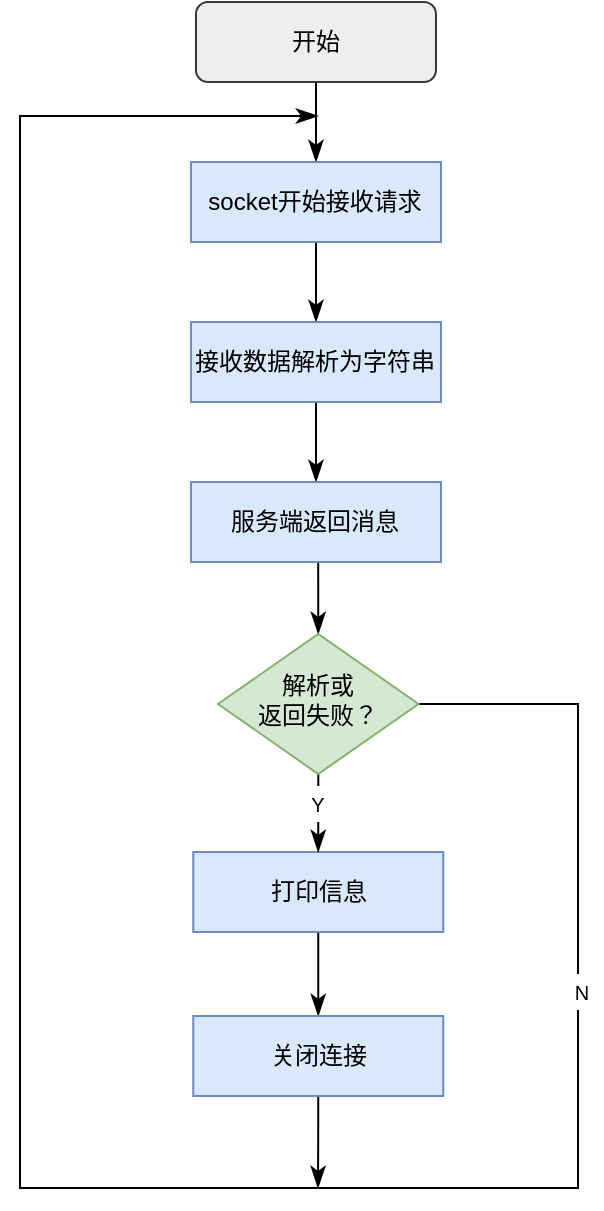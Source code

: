 <mxfile version="22.1.11" type="github">
  <diagram id="C5RBs43oDa-KdzZeNtuy" name="Page-1">
    <mxGraphModel dx="1015" dy="543" grid="1" gridSize="1" guides="1" tooltips="1" connect="1" arrows="1" fold="1" page="1" pageScale="1" pageWidth="827" pageHeight="1169" math="0" shadow="0">
      <root>
        <mxCell id="WIyWlLk6GJQsqaUBKTNV-0" />
        <mxCell id="WIyWlLk6GJQsqaUBKTNV-1" parent="WIyWlLk6GJQsqaUBKTNV-0" />
        <mxCell id="PpvjPfuKS6hcIcj3usqk-0" value="" style="rounded=0;html=1;jettySize=auto;orthogonalLoop=1;fontSize=11;endArrow=classicThin;endFill=1;endSize=8;strokeWidth=1;shadow=0;labelBackgroundColor=none;edgeStyle=orthogonalEdgeStyle;movable=1;resizable=1;rotatable=1;deletable=1;editable=1;locked=0;connectable=1;entryX=0.5;entryY=0;entryDx=0;entryDy=0;" parent="WIyWlLk6GJQsqaUBKTNV-1" source="PpvjPfuKS6hcIcj3usqk-1" target="PpvjPfuKS6hcIcj3usqk-4" edge="1">
          <mxGeometry relative="1" as="geometry">
            <mxPoint x="485.99" y="193" as="targetPoint" />
          </mxGeometry>
        </mxCell>
        <mxCell id="PpvjPfuKS6hcIcj3usqk-1" value="开始" style="rounded=1;whiteSpace=wrap;html=1;fontSize=12;glass=0;strokeWidth=1;shadow=0;fillColor=#eeeeee;strokeColor=#36393d;" parent="WIyWlLk6GJQsqaUBKTNV-1" vertex="1">
          <mxGeometry x="425.99" y="119" width="120" height="40" as="geometry" />
        </mxCell>
        <mxCell id="PpvjPfuKS6hcIcj3usqk-3" value="" style="edgeStyle=orthogonalEdgeStyle;rounded=0;orthogonalLoop=1;jettySize=auto;html=1;endSize=8;endArrow=classicThin;endFill=1;" parent="WIyWlLk6GJQsqaUBKTNV-1" source="PpvjPfuKS6hcIcj3usqk-4" target="PpvjPfuKS6hcIcj3usqk-6" edge="1">
          <mxGeometry relative="1" as="geometry" />
        </mxCell>
        <mxCell id="PpvjPfuKS6hcIcj3usqk-4" value="socket开始接收请求" style="rounded=0;whiteSpace=wrap;html=1;fillColor=#dae8fc;strokeColor=#6c8ebf;" parent="WIyWlLk6GJQsqaUBKTNV-1" vertex="1">
          <mxGeometry x="423.49" y="199" width="125" height="40" as="geometry" />
        </mxCell>
        <mxCell id="PpvjPfuKS6hcIcj3usqk-5" value="" style="edgeStyle=orthogonalEdgeStyle;rounded=0;orthogonalLoop=1;jettySize=auto;html=1;exitX=0.5;exitY=1;exitDx=0;exitDy=0;entryX=0.5;entryY=0;entryDx=0;entryDy=0;endArrow=classicThin;endFill=1;endSize=8;" parent="WIyWlLk6GJQsqaUBKTNV-1" source="PpvjPfuKS6hcIcj3usqk-18" target="PpvjPfuKS6hcIcj3usqk-12" edge="1">
          <mxGeometry relative="1" as="geometry">
            <mxPoint x="381" y="470" as="sourcePoint" />
            <mxPoint x="484.5" y="433" as="targetPoint" />
          </mxGeometry>
        </mxCell>
        <mxCell id="PpvjPfuKS6hcIcj3usqk-19" value="" style="edgeStyle=orthogonalEdgeStyle;rounded=0;orthogonalLoop=1;jettySize=auto;html=1;endSize=8;endArrow=classicThin;endFill=1;" parent="WIyWlLk6GJQsqaUBKTNV-1" source="PpvjPfuKS6hcIcj3usqk-6" target="PpvjPfuKS6hcIcj3usqk-18" edge="1">
          <mxGeometry relative="1" as="geometry" />
        </mxCell>
        <mxCell id="PpvjPfuKS6hcIcj3usqk-6" value="接收数据解析为字符串" style="rounded=0;whiteSpace=wrap;html=1;fillColor=#dae8fc;strokeColor=#6c8ebf;" parent="WIyWlLk6GJQsqaUBKTNV-1" vertex="1">
          <mxGeometry x="423.49" y="279" width="125" height="40" as="geometry" />
        </mxCell>
        <mxCell id="PpvjPfuKS6hcIcj3usqk-22" value="" style="edgeStyle=orthogonalEdgeStyle;rounded=0;orthogonalLoop=1;jettySize=auto;html=1;endSize=8;endArrow=classicThin;endFill=1;" parent="WIyWlLk6GJQsqaUBKTNV-1" source="PpvjPfuKS6hcIcj3usqk-7" target="PpvjPfuKS6hcIcj3usqk-21" edge="1">
          <mxGeometry relative="1" as="geometry" />
        </mxCell>
        <mxCell id="PpvjPfuKS6hcIcj3usqk-7" value="打印信息" style="rounded=0;whiteSpace=wrap;html=1;fillColor=#dae8fc;strokeColor=#6c8ebf;" parent="WIyWlLk6GJQsqaUBKTNV-1" vertex="1">
          <mxGeometry x="424.62" y="544" width="125" height="40" as="geometry" />
        </mxCell>
        <mxCell id="PpvjPfuKS6hcIcj3usqk-9" value="" style="edgeStyle=orthogonalEdgeStyle;rounded=0;orthogonalLoop=1;jettySize=auto;html=1;exitX=1;exitY=0.5;exitDx=0;exitDy=0;endArrow=classicThin;endFill=1;endSize=8;" parent="WIyWlLk6GJQsqaUBKTNV-1" source="PpvjPfuKS6hcIcj3usqk-12" edge="1">
          <mxGeometry relative="1" as="geometry">
            <mxPoint x="487" y="176" as="targetPoint" />
            <mxPoint x="536.25" y="452" as="sourcePoint" />
            <Array as="points">
              <mxPoint x="617" y="470" />
              <mxPoint x="617" y="712" />
              <mxPoint x="338" y="712" />
              <mxPoint x="338" y="176" />
            </Array>
          </mxGeometry>
        </mxCell>
        <mxCell id="PpvjPfuKS6hcIcj3usqk-10" value="&lt;font style=&quot;font-size: 10px;&quot;&gt;N&lt;/font&gt;" style="text;html=1;strokeColor=none;fillColor=default;align=center;verticalAlign=middle;whiteSpace=wrap;rounded=0;" parent="WIyWlLk6GJQsqaUBKTNV-1" vertex="1">
          <mxGeometry x="609" y="605" width="20" height="18" as="geometry" />
        </mxCell>
        <mxCell id="PpvjPfuKS6hcIcj3usqk-11" value="" style="edgeStyle=orthogonalEdgeStyle;rounded=0;orthogonalLoop=1;jettySize=auto;html=1;endSize=8;endArrow=classicThin;endFill=1;" parent="WIyWlLk6GJQsqaUBKTNV-1" source="PpvjPfuKS6hcIcj3usqk-12" target="PpvjPfuKS6hcIcj3usqk-7" edge="1">
          <mxGeometry relative="1" as="geometry" />
        </mxCell>
        <mxCell id="PpvjPfuKS6hcIcj3usqk-12" value="解析或&lt;br&gt;返回失败？" style="rhombus;whiteSpace=wrap;html=1;shadow=0;fontFamily=Helvetica;fontSize=12;align=center;strokeWidth=1;spacing=6;spacingTop=-4;fillColor=#d5e8d4;strokeColor=#82b366;" parent="WIyWlLk6GJQsqaUBKTNV-1" vertex="1">
          <mxGeometry x="437" y="435" width="100.25" height="70" as="geometry" />
        </mxCell>
        <mxCell id="PpvjPfuKS6hcIcj3usqk-13" value="&lt;font style=&quot;font-size: 10px;&quot;&gt;Y&lt;/font&gt;" style="text;html=1;strokeColor=none;fillColor=default;align=center;verticalAlign=middle;whiteSpace=wrap;rounded=0;" parent="WIyWlLk6GJQsqaUBKTNV-1" vertex="1">
          <mxGeometry x="477" y="511" width="20" height="18" as="geometry" />
        </mxCell>
        <mxCell id="PpvjPfuKS6hcIcj3usqk-18" value="服务端返回消息" style="rounded=0;whiteSpace=wrap;html=1;fillColor=#dae8fc;strokeColor=#6c8ebf;" parent="WIyWlLk6GJQsqaUBKTNV-1" vertex="1">
          <mxGeometry x="423.49" y="359" width="125" height="40" as="geometry" />
        </mxCell>
        <mxCell id="PpvjPfuKS6hcIcj3usqk-23" value="" style="edgeStyle=orthogonalEdgeStyle;rounded=0;orthogonalLoop=1;jettySize=auto;html=1;exitX=0.5;exitY=1;exitDx=0;exitDy=0;endSize=8;endArrow=classicThin;endFill=1;" parent="WIyWlLk6GJQsqaUBKTNV-1" source="PpvjPfuKS6hcIcj3usqk-21" edge="1">
          <mxGeometry relative="1" as="geometry">
            <mxPoint x="487" y="712" as="targetPoint" />
          </mxGeometry>
        </mxCell>
        <mxCell id="PpvjPfuKS6hcIcj3usqk-21" value="关闭连接" style="rounded=0;whiteSpace=wrap;html=1;fillColor=#dae8fc;strokeColor=#6c8ebf;" parent="WIyWlLk6GJQsqaUBKTNV-1" vertex="1">
          <mxGeometry x="424.62" y="626" width="125" height="40" as="geometry" />
        </mxCell>
      </root>
    </mxGraphModel>
  </diagram>
</mxfile>
